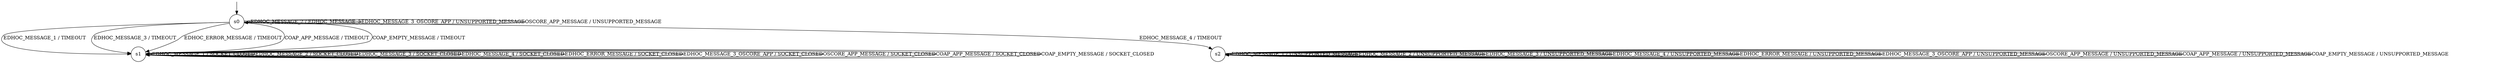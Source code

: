 digraph g {

	s0 [shape="circle" label="s0"];
	s1 [shape="circle" label="s1"];
	s2 [shape="circle" label="s2"];
	s0 -> s1 [label="EDHOC_MESSAGE_1 / TIMEOUT"];
	s0 -> s0 [label="EDHOC_MESSAGE_2 / EDHOC_MESSAGE_3"];
	s0 -> s1 [label="EDHOC_MESSAGE_3 / TIMEOUT"];
	s0 -> s2 [label="EDHOC_MESSAGE_4 / TIMEOUT"];
	s0 -> s1 [label="EDHOC_ERROR_MESSAGE / TIMEOUT"];
	s0 -> s0 [label="EDHOC_MESSAGE_3_OSCORE_APP / UNSUPPORTED_MESSAGE"];
	s0 -> s0 [label="OSCORE_APP_MESSAGE / UNSUPPORTED_MESSAGE"];
	s0 -> s1 [label="COAP_APP_MESSAGE / TIMEOUT"];
	s0 -> s1 [label="COAP_EMPTY_MESSAGE / TIMEOUT"];
	s1 -> s1 [label="EDHOC_MESSAGE_1 / SOCKET_CLOSED"];
	s1 -> s1 [label="EDHOC_MESSAGE_2 / SOCKET_CLOSED"];
	s1 -> s1 [label="EDHOC_MESSAGE_3 / SOCKET_CLOSED"];
	s1 -> s1 [label="EDHOC_MESSAGE_4 / SOCKET_CLOSED"];
	s1 -> s1 [label="EDHOC_ERROR_MESSAGE / SOCKET_CLOSED"];
	s1 -> s1 [label="EDHOC_MESSAGE_3_OSCORE_APP / SOCKET_CLOSED"];
	s1 -> s1 [label="OSCORE_APP_MESSAGE / SOCKET_CLOSED"];
	s1 -> s1 [label="COAP_APP_MESSAGE / SOCKET_CLOSED"];
	s1 -> s1 [label="COAP_EMPTY_MESSAGE / SOCKET_CLOSED"];
	s2 -> s2 [label="EDHOC_MESSAGE_1 / UNSUPPORTED_MESSAGE"];
	s2 -> s2 [label="EDHOC_MESSAGE_2 / UNSUPPORTED_MESSAGE"];
	s2 -> s2 [label="EDHOC_MESSAGE_3 / UNSUPPORTED_MESSAGE"];
	s2 -> s2 [label="EDHOC_MESSAGE_4 / UNSUPPORTED_MESSAGE"];
	s2 -> s2 [label="EDHOC_ERROR_MESSAGE / UNSUPPORTED_MESSAGE"];
	s2 -> s2 [label="EDHOC_MESSAGE_3_OSCORE_APP / UNSUPPORTED_MESSAGE"];
	s2 -> s2 [label="OSCORE_APP_MESSAGE / UNSUPPORTED_MESSAGE"];
	s2 -> s2 [label="COAP_APP_MESSAGE / UNSUPPORTED_MESSAGE"];
	s2 -> s2 [label="COAP_EMPTY_MESSAGE / UNSUPPORTED_MESSAGE"];

__start0 [label="" shape="none" width="0" height="0"];
__start0 -> s0;

}
